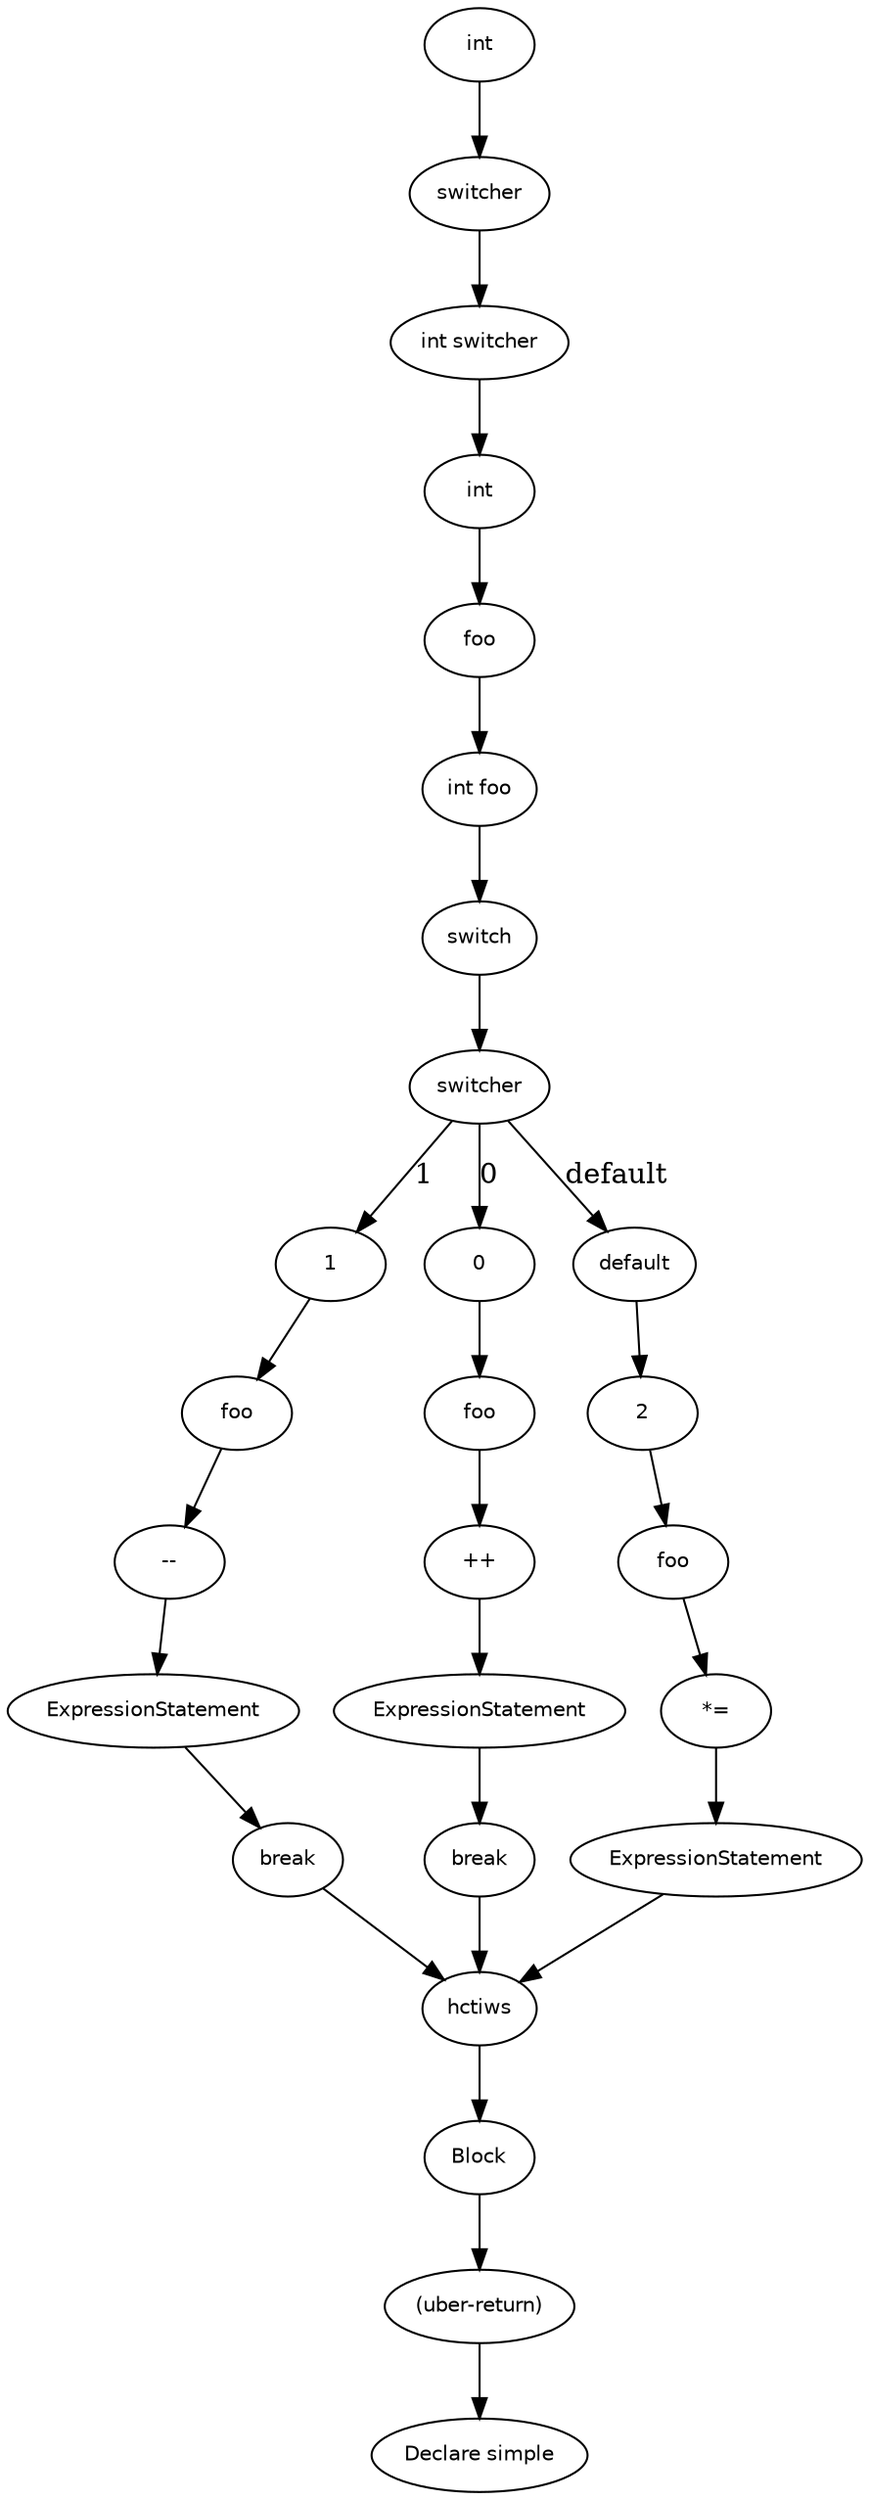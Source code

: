 digraph simple {
  19 [
    label = 1,
    fontname = Helvetica,
    fontsize = 10
  ];
  17 [
    label = break,
    fontname = Helvetica,
    fontsize = 10
  ];
  16 [
    label = foo,
    fontname = Helvetica,
    fontsize = 10
  ];
  15 [
    label = "++",
    fontname = Helvetica,
    fontsize = 10
  ];
  14 [
    label = ExpressionStatement,
    fontname = Helvetica,
    fontsize = 10
  ];
  13 [
    label = 0,
    fontname = Helvetica,
    fontsize = 10
  ];
  11 [
    label = switcher,
    fontname = Helvetica,
    fontsize = 10
  ];
  10 [
    label = switch,
    fontname = Helvetica,
    fontsize = 10
  ];
  9 [
    label = hctiws,
    fontname = Helvetica,
    fontsize = 10
  ];
  8 [
    label = foo,
    fontname = Helvetica,
    fontsize = 10
  ];
  29 [
    label = Block,
    fontname = Helvetica,
    fontsize = 10
  ];
  7 [
    label = int,
    fontname = Helvetica,
    fontsize = 10
  ];
  28 [
    label = 2,
    fontname = Helvetica,
    fontsize = 10
  ];
  6 [
    label = "int foo",
    fontname = Helvetica,
    fontsize = 10
  ];
  27 [
    label = foo,
    fontname = Helvetica,
    fontsize = 10
  ];
  5 [
    label = switcher,
    fontname = Helvetica,
    fontsize = 10
  ];
  26 [
    label = "*=",
    fontname = Helvetica,
    fontsize = 10
  ];
  4 [
    label = int,
    fontname = Helvetica,
    fontsize = 10
  ];
  25 [
    label = ExpressionStatement,
    fontname = Helvetica,
    fontsize = 10
  ];
  3 [
    label = "int switcher",
    fontname = Helvetica,
    fontsize = 10
  ];
  24 [
    label = default,
    fontname = Helvetica,
    fontsize = 10
  ];
  23 [
    label = break,
    fontname = Helvetica,
    fontsize = 10
  ];
  2 [
    label = "(uber-return)",
    fontname = Helvetica,
    fontsize = 10
  ];
  22 [
    label = foo,
    fontname = Helvetica,
    fontsize = 10
  ];
  21 [
    label = "--",
    fontname = Helvetica,
    fontsize = 10
  ];
  0 [
    label = "Declare simple",
    fontname = Helvetica,
    fontsize = 10
  ];
  20 [
    label = ExpressionStatement,
    fontname = Helvetica,
    fontsize = 10
  ];
  15 -> 14 [
    label = ""
  ];
  7 -> 8 [
    label = ""
  ];
  3 -> 7 [
    label = ""
  ];
  2 -> 0 [
    label = ""
  ];
  21 -> 20 [
    label = ""
  ];
  5 -> 3 [
    label = ""
  ];
  29 -> 2 [
    label = ""
  ];
  22 -> 21 [
    label = ""
  ];
  9 -> 29 [
    label = ""
  ];
  19 -> 22 [
    label = ""
  ];
  25 -> 9 [
    label = ""
  ];
  11 -> 19 [
    label = 1
  ];
  11 -> 13 [
    label = 0
  ];
  10 -> 11 [
    label = ""
  ];
  6 -> 10 [
    label = ""
  ];
  8 -> 6 [
    label = ""
  ];
  24 -> 28 [
    label = ""
  ];
  16 -> 15 [
    label = ""
  ];
  11 -> 24 [
    label = default
  ];
  20 -> 23 [
    label = ""
  ];
  13 -> 16 [
    label = ""
  ];
  23 -> 9 [
    label = ""
  ];
  4 -> 5 [
    label = ""
  ];
  26 -> 25 [
    label = ""
  ];
  17 -> 9 [
    label = ""
  ];
  27 -> 26 [
    label = ""
  ];
  14 -> 17 [
    label = ""
  ];
  28 -> 27 [
    label = ""
  ];
}
